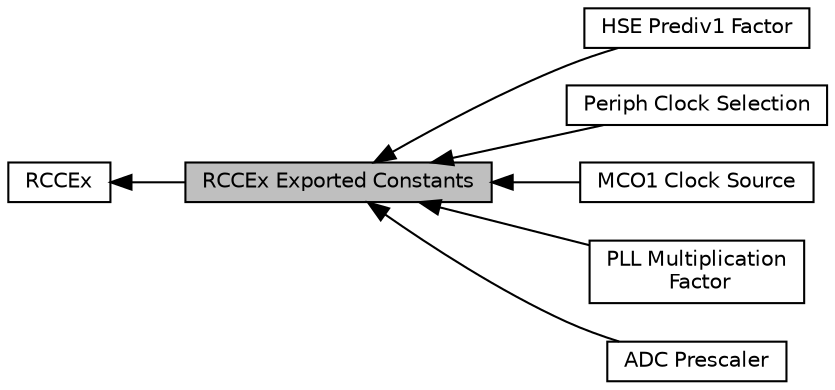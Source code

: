digraph "RCCEx Exported Constants"
{
  edge [fontname="Helvetica",fontsize="10",labelfontname="Helvetica",labelfontsize="10"];
  node [fontname="Helvetica",fontsize="10",shape=box];
  rankdir=LR;
  Node5 [label="HSE Prediv1 Factor",height=0.2,width=0.4,color="black", fillcolor="white", style="filled",URL="$group___r_c_c_ex___prediv1___factor.html",tooltip=" "];
  Node2 [label="RCCEx",height=0.2,width=0.4,color="black", fillcolor="white", style="filled",URL="$group___r_c_c_ex.html",tooltip=" "];
  Node3 [label="Periph Clock Selection",height=0.2,width=0.4,color="black", fillcolor="white", style="filled",URL="$group___r_c_c_ex___periph___clock___selection.html",tooltip=" "];
  Node7 [label="MCO1 Clock Source",height=0.2,width=0.4,color="black", fillcolor="white", style="filled",URL="$group___r_c_c_ex___m_c_o1___clock___source.html",tooltip=" "];
  Node6 [label="PLL Multiplication\l Factor",height=0.2,width=0.4,color="black", fillcolor="white", style="filled",URL="$group___r_c_c_ex___p_l_l___multiplication___factor.html",tooltip=" "];
  Node4 [label="ADC Prescaler",height=0.2,width=0.4,color="black", fillcolor="white", style="filled",URL="$group___r_c_c_ex___a_d_c___prescaler.html",tooltip=" "];
  Node1 [label="RCCEx Exported Constants",height=0.2,width=0.4,color="black", fillcolor="grey75", style="filled", fontcolor="black",tooltip=" "];
  Node2->Node1 [shape=plaintext, dir="back", style="solid"];
  Node1->Node3 [shape=plaintext, dir="back", style="solid"];
  Node1->Node4 [shape=plaintext, dir="back", style="solid"];
  Node1->Node5 [shape=plaintext, dir="back", style="solid"];
  Node1->Node6 [shape=plaintext, dir="back", style="solid"];
  Node1->Node7 [shape=plaintext, dir="back", style="solid"];
}
